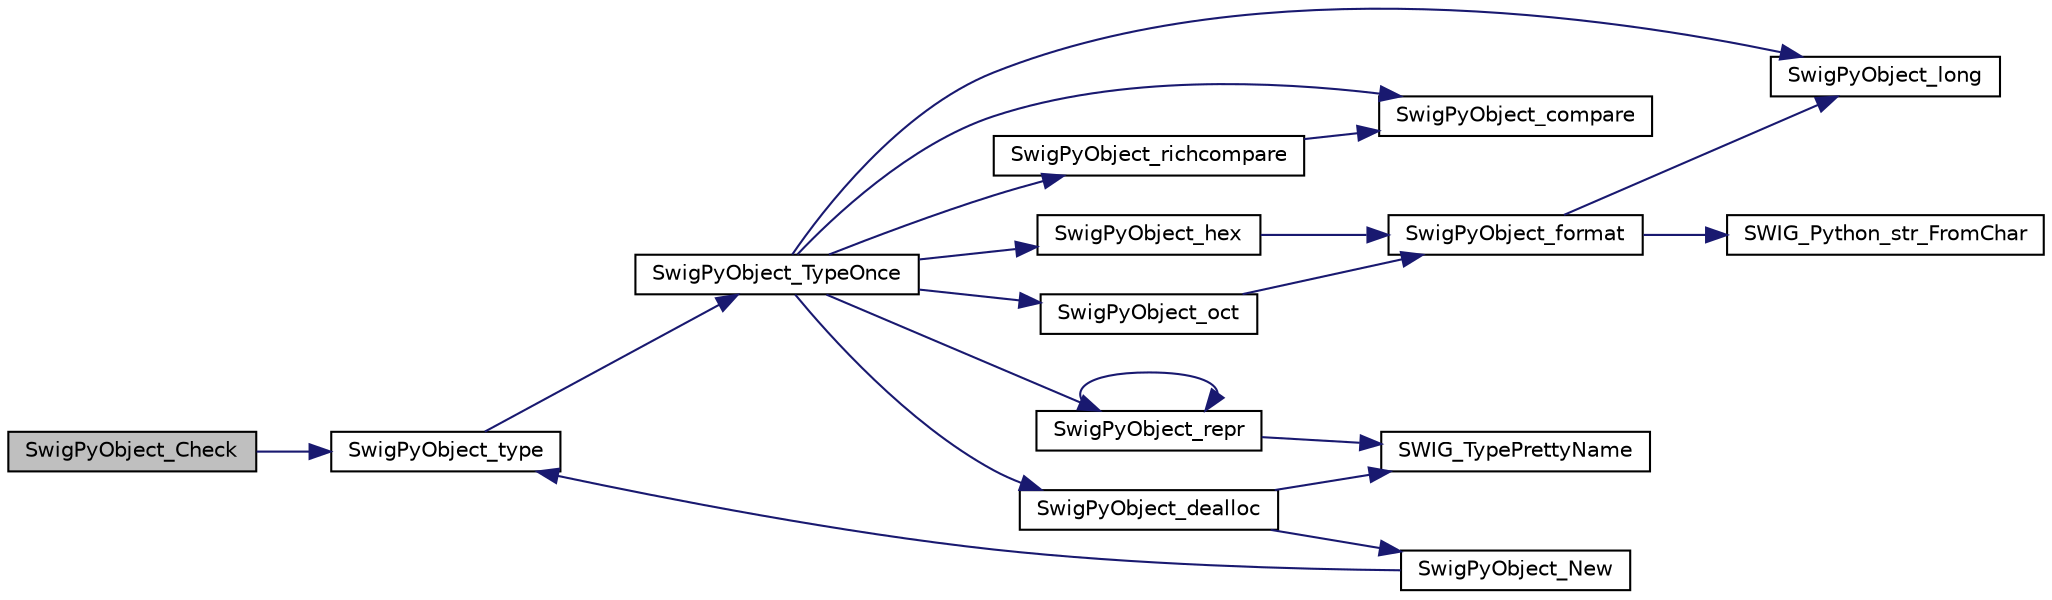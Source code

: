 digraph "SwigPyObject_Check"
{
 // LATEX_PDF_SIZE
  edge [fontname="Helvetica",fontsize="10",labelfontname="Helvetica",labelfontsize="10"];
  node [fontname="Helvetica",fontsize="10",shape=record];
  rankdir="LR";
  Node1 [label="SwigPyObject_Check",height=0.2,width=0.4,color="black", fillcolor="grey75", style="filled", fontcolor="black",tooltip=" "];
  Node1 -> Node2 [color="midnightblue",fontsize="10",style="solid",fontname="Helvetica"];
  Node2 [label="SwigPyObject_type",height=0.2,width=0.4,color="black", fillcolor="white", style="filled",URL="$de/d48/swig__runtime_8h.html#ae8dc28636254904148bf0ecbaa84559d",tooltip=" "];
  Node2 -> Node3 [color="midnightblue",fontsize="10",style="solid",fontname="Helvetica"];
  Node3 [label="SwigPyObject_TypeOnce",height=0.2,width=0.4,color="black", fillcolor="white", style="filled",URL="$de/d48/swig__runtime_8h.html#aea7d4126c1b77d06d8fcdf22619e9d77",tooltip=" "];
  Node3 -> Node4 [color="midnightblue",fontsize="10",style="solid",fontname="Helvetica"];
  Node4 [label="SwigPyObject_compare",height=0.2,width=0.4,color="black", fillcolor="white", style="filled",URL="$de/d48/swig__runtime_8h.html#a72434475ffb4b712774fb65344cf0292",tooltip=" "];
  Node3 -> Node5 [color="midnightblue",fontsize="10",style="solid",fontname="Helvetica"];
  Node5 [label="SwigPyObject_dealloc",height=0.2,width=0.4,color="black", fillcolor="white", style="filled",URL="$de/d48/swig__runtime_8h.html#a31a09386e839d2080e2f56602c011263",tooltip=" "];
  Node5 -> Node6 [color="midnightblue",fontsize="10",style="solid",fontname="Helvetica"];
  Node6 [label="SWIG_TypePrettyName",height=0.2,width=0.4,color="black", fillcolor="white", style="filled",URL="$de/d48/swig__runtime_8h.html#ac06a9c6823be7d83dd9ea7b9d9a1b5ea",tooltip=" "];
  Node5 -> Node7 [color="midnightblue",fontsize="10",style="solid",fontname="Helvetica"];
  Node7 [label="SwigPyObject_New",height=0.2,width=0.4,color="black", fillcolor="white", style="filled",URL="$de/d48/swig__runtime_8h.html#adaf049b6445afcfd0890cabe0d5539d4",tooltip=" "];
  Node7 -> Node2 [color="midnightblue",fontsize="10",style="solid",fontname="Helvetica"];
  Node3 -> Node8 [color="midnightblue",fontsize="10",style="solid",fontname="Helvetica"];
  Node8 [label="SwigPyObject_hex",height=0.2,width=0.4,color="black", fillcolor="white", style="filled",URL="$de/d48/swig__runtime_8h.html#a2f84a1f8f23c3799674771805cc21231",tooltip=" "];
  Node8 -> Node9 [color="midnightblue",fontsize="10",style="solid",fontname="Helvetica"];
  Node9 [label="SwigPyObject_format",height=0.2,width=0.4,color="black", fillcolor="white", style="filled",URL="$de/d48/swig__runtime_8h.html#aae6ca01869202c83b1a0e94c89e99531",tooltip=" "];
  Node9 -> Node10 [color="midnightblue",fontsize="10",style="solid",fontname="Helvetica"];
  Node10 [label="SWIG_Python_str_FromChar",height=0.2,width=0.4,color="black", fillcolor="white", style="filled",URL="$de/d48/swig__runtime_8h.html#ada53ff51e4581c1caf6bf62482216fb4",tooltip=" "];
  Node9 -> Node11 [color="midnightblue",fontsize="10",style="solid",fontname="Helvetica"];
  Node11 [label="SwigPyObject_long",height=0.2,width=0.4,color="black", fillcolor="white", style="filled",URL="$de/d48/swig__runtime_8h.html#a55e9ff6b9b15052b9d0eff8cab0823c9",tooltip=" "];
  Node3 -> Node11 [color="midnightblue",fontsize="10",style="solid",fontname="Helvetica"];
  Node3 -> Node12 [color="midnightblue",fontsize="10",style="solid",fontname="Helvetica"];
  Node12 [label="SwigPyObject_oct",height=0.2,width=0.4,color="black", fillcolor="white", style="filled",URL="$de/d48/swig__runtime_8h.html#af46a9a17b9d632d0a73132eeb0ce1339",tooltip=" "];
  Node12 -> Node9 [color="midnightblue",fontsize="10",style="solid",fontname="Helvetica"];
  Node3 -> Node13 [color="midnightblue",fontsize="10",style="solid",fontname="Helvetica"];
  Node13 [label="SwigPyObject_repr",height=0.2,width=0.4,color="black", fillcolor="white", style="filled",URL="$de/d48/swig__runtime_8h.html#ac8e963c137ae03e03269ebd3c491778b",tooltip=" "];
  Node13 -> Node6 [color="midnightblue",fontsize="10",style="solid",fontname="Helvetica"];
  Node13 -> Node13 [color="midnightblue",fontsize="10",style="solid",fontname="Helvetica"];
  Node3 -> Node14 [color="midnightblue",fontsize="10",style="solid",fontname="Helvetica"];
  Node14 [label="SwigPyObject_richcompare",height=0.2,width=0.4,color="black", fillcolor="white", style="filled",URL="$de/d48/swig__runtime_8h.html#a35882b857793d03a7fb142385b6b5389",tooltip=" "];
  Node14 -> Node4 [color="midnightblue",fontsize="10",style="solid",fontname="Helvetica"];
}
